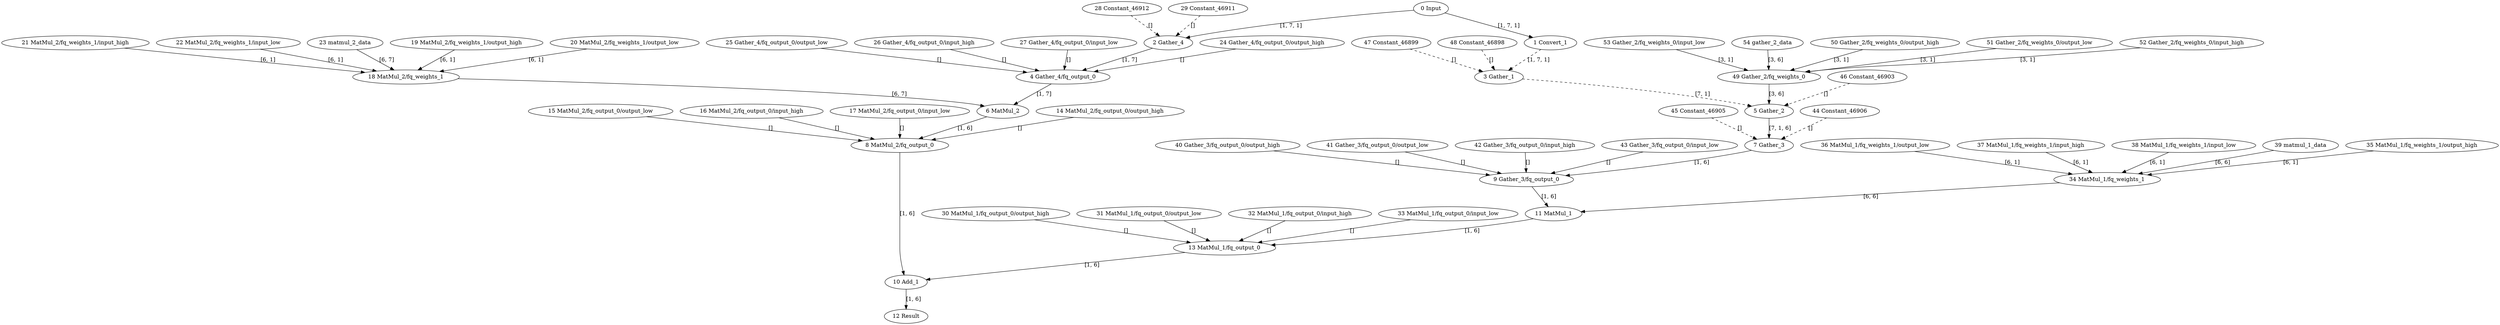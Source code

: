 strict digraph  {
"0 Input" [id=0, type=Parameter];
"1 Convert_1" [id=1, type=Convert];
"2 Gather_4" [id=2, type=Gather];
"3 Gather_1" [id=3, type=Gather];
"4 Gather_4/fq_output_0" [id=4, type=FakeQuantize];
"5 Gather_2" [id=5, type=Gather];
"6 MatMul_2" [id=6, type=MatMul];
"7 Gather_3" [id=7, type=Gather];
"8 MatMul_2/fq_output_0" [id=8, type=FakeQuantize];
"9 Gather_3/fq_output_0" [id=9, type=FakeQuantize];
"10 Add_1" [id=10, type=Add];
"11 MatMul_1" [id=11, type=MatMul];
"12 Result" [id=12, type=Result];
"13 MatMul_1/fq_output_0" [id=13, type=FakeQuantize];
"14 MatMul_2/fq_output_0/output_high" [id=14, type=Constant];
"15 MatMul_2/fq_output_0/output_low" [id=15, type=Constant];
"16 MatMul_2/fq_output_0/input_high" [id=16, type=Constant];
"17 MatMul_2/fq_output_0/input_low" [id=17, type=Constant];
"18 MatMul_2/fq_weights_1" [id=18, type=FakeQuantize];
"19 MatMul_2/fq_weights_1/output_high" [id=19, type=Constant];
"20 MatMul_2/fq_weights_1/output_low" [id=20, type=Constant];
"21 MatMul_2/fq_weights_1/input_high" [id=21, type=Constant];
"22 MatMul_2/fq_weights_1/input_low" [id=22, type=Constant];
"23 matmul_2_data" [id=23, type=Constant];
"24 Gather_4/fq_output_0/output_high" [id=24, type=Constant];
"25 Gather_4/fq_output_0/output_low" [id=25, type=Constant];
"26 Gather_4/fq_output_0/input_high" [id=26, type=Constant];
"27 Gather_4/fq_output_0/input_low" [id=27, type=Constant];
"28 Constant_46912" [id=28, type=Constant];
"29 Constant_46911" [id=29, type=Constant];
"30 MatMul_1/fq_output_0/output_high" [id=30, type=Constant];
"31 MatMul_1/fq_output_0/output_low" [id=31, type=Constant];
"32 MatMul_1/fq_output_0/input_high" [id=32, type=Constant];
"33 MatMul_1/fq_output_0/input_low" [id=33, type=Constant];
"34 MatMul_1/fq_weights_1" [id=34, type=FakeQuantize];
"35 MatMul_1/fq_weights_1/output_high" [id=35, type=Constant];
"36 MatMul_1/fq_weights_1/output_low" [id=36, type=Constant];
"37 MatMul_1/fq_weights_1/input_high" [id=37, type=Constant];
"38 MatMul_1/fq_weights_1/input_low" [id=38, type=Constant];
"39 matmul_1_data" [id=39, type=Constant];
"40 Gather_3/fq_output_0/output_high" [id=40, type=Constant];
"41 Gather_3/fq_output_0/output_low" [id=41, type=Constant];
"42 Gather_3/fq_output_0/input_high" [id=42, type=Constant];
"43 Gather_3/fq_output_0/input_low" [id=43, type=Constant];
"44 Constant_46906" [id=44, type=Constant];
"45 Constant_46905" [id=45, type=Constant];
"46 Constant_46903" [id=46, type=Constant];
"47 Constant_46899" [id=47, type=Constant];
"48 Constant_46898" [id=48, type=Constant];
"49 Gather_2/fq_weights_0" [id=49, type=FakeQuantize];
"50 Gather_2/fq_weights_0/output_high" [id=50, type=Constant];
"51 Gather_2/fq_weights_0/output_low" [id=51, type=Constant];
"52 Gather_2/fq_weights_0/input_high" [id=52, type=Constant];
"53 Gather_2/fq_weights_0/input_low" [id=53, type=Constant];
"54 gather_2_data" [id=54, type=Constant];
"0 Input" -> "1 Convert_1"  [label="[1, 7, 1]", style=solid];
"0 Input" -> "2 Gather_4"  [label="[1, 7, 1]", style=solid];
"1 Convert_1" -> "3 Gather_1"  [label="[1, 7, 1]", style=dashed];
"2 Gather_4" -> "4 Gather_4/fq_output_0"  [label="[1, 7]", style=solid];
"3 Gather_1" -> "5 Gather_2"  [label="[7, 1]", style=dashed];
"4 Gather_4/fq_output_0" -> "6 MatMul_2"  [label="[1, 7]", style=solid];
"5 Gather_2" -> "7 Gather_3"  [label="[7, 1, 6]", style=solid];
"6 MatMul_2" -> "8 MatMul_2/fq_output_0"  [label="[1, 6]", style=solid];
"7 Gather_3" -> "9 Gather_3/fq_output_0"  [label="[1, 6]", style=solid];
"8 MatMul_2/fq_output_0" -> "10 Add_1"  [label="[1, 6]", style=solid];
"9 Gather_3/fq_output_0" -> "11 MatMul_1"  [label="[1, 6]", style=solid];
"10 Add_1" -> "12 Result"  [label="[1, 6]", style=solid];
"11 MatMul_1" -> "13 MatMul_1/fq_output_0"  [label="[1, 6]", style=solid];
"13 MatMul_1/fq_output_0" -> "10 Add_1"  [label="[1, 6]", style=solid];
"14 MatMul_2/fq_output_0/output_high" -> "8 MatMul_2/fq_output_0"  [label="[]", style=solid];
"15 MatMul_2/fq_output_0/output_low" -> "8 MatMul_2/fq_output_0"  [label="[]", style=solid];
"16 MatMul_2/fq_output_0/input_high" -> "8 MatMul_2/fq_output_0"  [label="[]", style=solid];
"17 MatMul_2/fq_output_0/input_low" -> "8 MatMul_2/fq_output_0"  [label="[]", style=solid];
"18 MatMul_2/fq_weights_1" -> "6 MatMul_2"  [label="[6, 7]", style=solid];
"19 MatMul_2/fq_weights_1/output_high" -> "18 MatMul_2/fq_weights_1"  [label="[6, 1]", style=solid];
"20 MatMul_2/fq_weights_1/output_low" -> "18 MatMul_2/fq_weights_1"  [label="[6, 1]", style=solid];
"21 MatMul_2/fq_weights_1/input_high" -> "18 MatMul_2/fq_weights_1"  [label="[6, 1]", style=solid];
"22 MatMul_2/fq_weights_1/input_low" -> "18 MatMul_2/fq_weights_1"  [label="[6, 1]", style=solid];
"23 matmul_2_data" -> "18 MatMul_2/fq_weights_1"  [label="[6, 7]", style=solid];
"24 Gather_4/fq_output_0/output_high" -> "4 Gather_4/fq_output_0"  [label="[]", style=solid];
"25 Gather_4/fq_output_0/output_low" -> "4 Gather_4/fq_output_0"  [label="[]", style=solid];
"26 Gather_4/fq_output_0/input_high" -> "4 Gather_4/fq_output_0"  [label="[]", style=solid];
"27 Gather_4/fq_output_0/input_low" -> "4 Gather_4/fq_output_0"  [label="[]", style=solid];
"28 Constant_46912" -> "2 Gather_4"  [label="[]", style=dashed];
"29 Constant_46911" -> "2 Gather_4"  [label="[]", style=dashed];
"30 MatMul_1/fq_output_0/output_high" -> "13 MatMul_1/fq_output_0"  [label="[]", style=solid];
"31 MatMul_1/fq_output_0/output_low" -> "13 MatMul_1/fq_output_0"  [label="[]", style=solid];
"32 MatMul_1/fq_output_0/input_high" -> "13 MatMul_1/fq_output_0"  [label="[]", style=solid];
"33 MatMul_1/fq_output_0/input_low" -> "13 MatMul_1/fq_output_0"  [label="[]", style=solid];
"34 MatMul_1/fq_weights_1" -> "11 MatMul_1"  [label="[6, 6]", style=solid];
"35 MatMul_1/fq_weights_1/output_high" -> "34 MatMul_1/fq_weights_1"  [label="[6, 1]", style=solid];
"36 MatMul_1/fq_weights_1/output_low" -> "34 MatMul_1/fq_weights_1"  [label="[6, 1]", style=solid];
"37 MatMul_1/fq_weights_1/input_high" -> "34 MatMul_1/fq_weights_1"  [label="[6, 1]", style=solid];
"38 MatMul_1/fq_weights_1/input_low" -> "34 MatMul_1/fq_weights_1"  [label="[6, 1]", style=solid];
"39 matmul_1_data" -> "34 MatMul_1/fq_weights_1"  [label="[6, 6]", style=solid];
"40 Gather_3/fq_output_0/output_high" -> "9 Gather_3/fq_output_0"  [label="[]", style=solid];
"41 Gather_3/fq_output_0/output_low" -> "9 Gather_3/fq_output_0"  [label="[]", style=solid];
"42 Gather_3/fq_output_0/input_high" -> "9 Gather_3/fq_output_0"  [label="[]", style=solid];
"43 Gather_3/fq_output_0/input_low" -> "9 Gather_3/fq_output_0"  [label="[]", style=solid];
"44 Constant_46906" -> "7 Gather_3"  [label="[]", style=dashed];
"45 Constant_46905" -> "7 Gather_3"  [label="[]", style=dashed];
"46 Constant_46903" -> "5 Gather_2"  [label="[]", style=dashed];
"47 Constant_46899" -> "3 Gather_1"  [label="[]", style=dashed];
"48 Constant_46898" -> "3 Gather_1"  [label="[]", style=dashed];
"49 Gather_2/fq_weights_0" -> "5 Gather_2"  [label="[3, 6]", style=solid];
"50 Gather_2/fq_weights_0/output_high" -> "49 Gather_2/fq_weights_0"  [label="[3, 1]", style=solid];
"51 Gather_2/fq_weights_0/output_low" -> "49 Gather_2/fq_weights_0"  [label="[3, 1]", style=solid];
"52 Gather_2/fq_weights_0/input_high" -> "49 Gather_2/fq_weights_0"  [label="[3, 1]", style=solid];
"53 Gather_2/fq_weights_0/input_low" -> "49 Gather_2/fq_weights_0"  [label="[3, 1]", style=solid];
"54 gather_2_data" -> "49 Gather_2/fq_weights_0"  [label="[3, 6]", style=solid];
}
